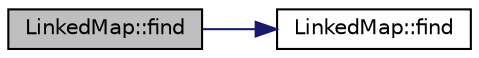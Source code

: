 digraph "LinkedMap::find"
{
 // LATEX_PDF_SIZE
  edge [fontname="Helvetica",fontsize="10",labelfontname="Helvetica",labelfontsize="10"];
  node [fontname="Helvetica",fontsize="10",shape=record];
  rankdir="LR";
  Node1 [label="LinkedMap::find",height=0.2,width=0.4,color="black", fillcolor="grey75", style="filled", fontcolor="black",tooltip="A non-const wrapper for find() const."];
  Node1 -> Node2 [color="midnightblue",fontsize="10",style="solid"];
  Node2 [label="LinkedMap::find",height=0.2,width=0.4,color="black", fillcolor="white", style="filled",URL="$classLinkedMap.html#ad7659775b7de962b4fe0921456baf4f4",tooltip=" "];
}
